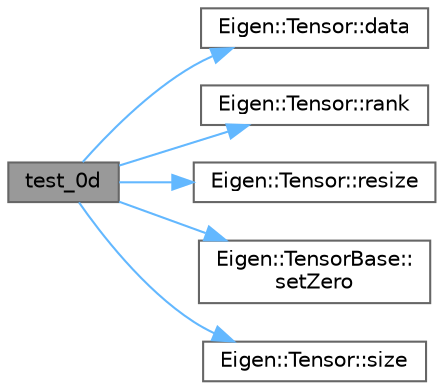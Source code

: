 digraph "test_0d"
{
 // LATEX_PDF_SIZE
  bgcolor="transparent";
  edge [fontname=Helvetica,fontsize=10,labelfontname=Helvetica,labelfontsize=10];
  node [fontname=Helvetica,fontsize=10,shape=box,height=0.2,width=0.4];
  rankdir="LR";
  Node1 [id="Node000001",label="test_0d",height=0.2,width=0.4,color="gray40", fillcolor="grey60", style="filled", fontcolor="black",tooltip=" "];
  Node1 -> Node2 [id="edge6_Node000001_Node000002",color="steelblue1",style="solid",tooltip=" "];
  Node2 [id="Node000002",label="Eigen::Tensor::data",height=0.2,width=0.4,color="grey40", fillcolor="white", style="filled",URL="$class_eigen_1_1_tensor.html#a85786e910919756b2aac8e785bd8fb95",tooltip=" "];
  Node1 -> Node3 [id="edge7_Node000001_Node000003",color="steelblue1",style="solid",tooltip=" "];
  Node3 [id="Node000003",label="Eigen::Tensor::rank",height=0.2,width=0.4,color="grey40", fillcolor="white", style="filled",URL="$class_eigen_1_1_tensor.html#af3ae187be5d5419f416348fd59287bc3",tooltip=" "];
  Node1 -> Node4 [id="edge8_Node000001_Node000004",color="steelblue1",style="solid",tooltip=" "];
  Node4 [id="Node000004",label="Eigen::Tensor::resize",height=0.2,width=0.4,color="grey40", fillcolor="white", style="filled",URL="$class_eigen_1_1_tensor.html#a5ab1ec6dc9b05d5e4db3600bc9d2cc6b",tooltip=" "];
  Node1 -> Node5 [id="edge9_Node000001_Node000005",color="steelblue1",style="solid",tooltip=" "];
  Node5 [id="Node000005",label="Eigen::TensorBase::\lsetZero",height=0.2,width=0.4,color="grey40", fillcolor="white", style="filled",URL="$class_eigen_1_1_tensor_base.html#a1f1c064e0cdcf84eb4bdef98e2db1772",tooltip=" "];
  Node1 -> Node6 [id="edge10_Node000001_Node000006",color="steelblue1",style="solid",tooltip=" "];
  Node6 [id="Node000006",label="Eigen::Tensor::size",height=0.2,width=0.4,color="grey40", fillcolor="white", style="filled",URL="$class_eigen_1_1_tensor.html#a890988b2e1dd992d9b905e0a6a488587",tooltip=" "];
}
